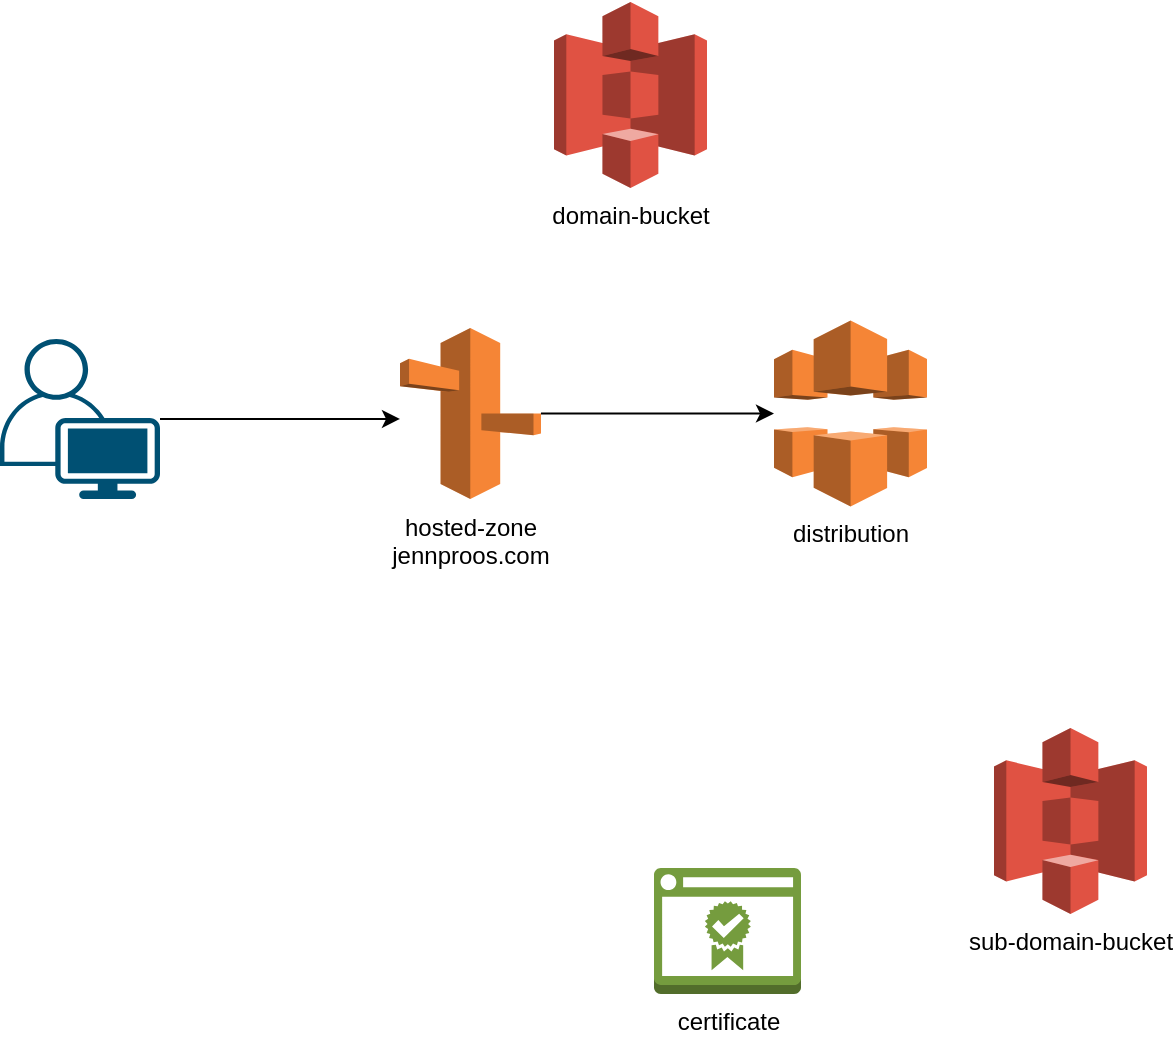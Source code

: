 <mxfile version="20.8.13" type="device"><diagram name="Page-1" id="R6U_nauYl27q0w_M60sq"><mxGraphModel dx="954" dy="616" grid="1" gridSize="10" guides="1" tooltips="1" connect="1" arrows="1" fold="1" page="1" pageScale="1" pageWidth="850" pageHeight="1100" math="0" shadow="0"><root><mxCell id="0"/><mxCell id="1" parent="0"/><mxCell id="uLTe1KyBiD-FxtmMQ3WB-1" value="domain-bucket" style="outlineConnect=0;dashed=0;verticalLabelPosition=bottom;verticalAlign=top;align=center;html=1;shape=mxgraph.aws3.s3;fillColor=#E05243;gradientColor=none;" vertex="1" parent="1"><mxGeometry x="460" y="27" width="76.5" height="93" as="geometry"/></mxCell><mxCell id="uLTe1KyBiD-FxtmMQ3WB-2" value="sub-domain-bucket" style="outlineConnect=0;dashed=0;verticalLabelPosition=bottom;verticalAlign=top;align=center;html=1;shape=mxgraph.aws3.s3;fillColor=#E05243;gradientColor=none;" vertex="1" parent="1"><mxGeometry x="680" y="390" width="76.5" height="93" as="geometry"/></mxCell><mxCell id="uLTe1KyBiD-FxtmMQ3WB-13" style="edgeStyle=orthogonalEdgeStyle;rounded=0;orthogonalLoop=1;jettySize=auto;html=1;" edge="1" parent="1" source="uLTe1KyBiD-FxtmMQ3WB-3" target="uLTe1KyBiD-FxtmMQ3WB-6"><mxGeometry relative="1" as="geometry"/></mxCell><mxCell id="uLTe1KyBiD-FxtmMQ3WB-3" value="hosted-zone&lt;br&gt;jennproos.com" style="outlineConnect=0;dashed=0;verticalLabelPosition=bottom;verticalAlign=top;align=center;html=1;shape=mxgraph.aws3.route_53;fillColor=#F58536;gradientColor=none;" vertex="1" parent="1"><mxGeometry x="383" y="190" width="70.5" height="85.5" as="geometry"/></mxCell><mxCell id="uLTe1KyBiD-FxtmMQ3WB-5" value="certificate" style="outlineConnect=0;dashed=0;verticalLabelPosition=bottom;verticalAlign=top;align=center;html=1;shape=mxgraph.aws3.certificate_manager_2;fillColor=#759C3E;gradientColor=none;" vertex="1" parent="1"><mxGeometry x="510" y="460" width="73.5" height="63" as="geometry"/></mxCell><mxCell id="uLTe1KyBiD-FxtmMQ3WB-6" value="distribution" style="outlineConnect=0;dashed=0;verticalLabelPosition=bottom;verticalAlign=top;align=center;html=1;shape=mxgraph.aws3.cloudfront;fillColor=#F58536;gradientColor=none;" vertex="1" parent="1"><mxGeometry x="570" y="186.25" width="76.5" height="93" as="geometry"/></mxCell><mxCell id="uLTe1KyBiD-FxtmMQ3WB-11" style="edgeStyle=orthogonalEdgeStyle;rounded=0;orthogonalLoop=1;jettySize=auto;html=1;entryX=0;entryY=0.532;entryDx=0;entryDy=0;entryPerimeter=0;" edge="1" parent="1" source="uLTe1KyBiD-FxtmMQ3WB-10" target="uLTe1KyBiD-FxtmMQ3WB-3"><mxGeometry relative="1" as="geometry"/></mxCell><mxCell id="uLTe1KyBiD-FxtmMQ3WB-10" value="" style="points=[[0.35,0,0],[0.98,0.51,0],[1,0.71,0],[0.67,1,0],[0,0.795,0],[0,0.65,0]];verticalLabelPosition=bottom;sketch=0;html=1;verticalAlign=top;aspect=fixed;align=center;pointerEvents=1;shape=mxgraph.cisco19.user;fillColor=#005073;strokeColor=none;" vertex="1" parent="1"><mxGeometry x="183" y="195.5" width="80" height="80" as="geometry"/></mxCell></root></mxGraphModel></diagram></mxfile>